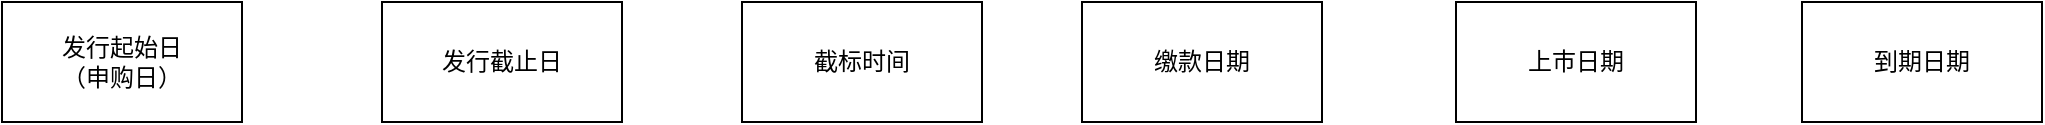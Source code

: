 <mxfile version="21.6.5" type="github">
  <diagram name="Page-1" id="KQo3LpQoSCAmQK8x_zan">
    <mxGraphModel dx="2074" dy="1118" grid="1" gridSize="10" guides="1" tooltips="1" connect="1" arrows="1" fold="1" page="1" pageScale="1" pageWidth="827" pageHeight="1169" math="0" shadow="0">
      <root>
        <mxCell id="0" />
        <mxCell id="1" parent="0" />
        <mxCell id="OVZpxNfvhv6Q5evw8gzK-1" value="发行起始日&lt;br&gt;（申购日）" style="rounded=0;whiteSpace=wrap;html=1;" vertex="1" parent="1">
          <mxGeometry x="100" y="240" width="120" height="60" as="geometry" />
        </mxCell>
        <mxCell id="OVZpxNfvhv6Q5evw8gzK-2" value="发行截止日" style="rounded=0;whiteSpace=wrap;html=1;" vertex="1" parent="1">
          <mxGeometry x="290" y="240" width="120" height="60" as="geometry" />
        </mxCell>
        <mxCell id="OVZpxNfvhv6Q5evw8gzK-3" value="截标时间" style="rounded=0;whiteSpace=wrap;html=1;" vertex="1" parent="1">
          <mxGeometry x="470" y="240" width="120" height="60" as="geometry" />
        </mxCell>
        <mxCell id="OVZpxNfvhv6Q5evw8gzK-4" value="缴款日期" style="rounded=0;whiteSpace=wrap;html=1;" vertex="1" parent="1">
          <mxGeometry x="640" y="240" width="120" height="60" as="geometry" />
        </mxCell>
        <mxCell id="OVZpxNfvhv6Q5evw8gzK-5" value="上市日期" style="rounded=0;whiteSpace=wrap;html=1;" vertex="1" parent="1">
          <mxGeometry x="827" y="240" width="120" height="60" as="geometry" />
        </mxCell>
        <mxCell id="OVZpxNfvhv6Q5evw8gzK-6" value="到期日期" style="rounded=0;whiteSpace=wrap;html=1;" vertex="1" parent="1">
          <mxGeometry x="1000" y="240" width="120" height="60" as="geometry" />
        </mxCell>
      </root>
    </mxGraphModel>
  </diagram>
</mxfile>
